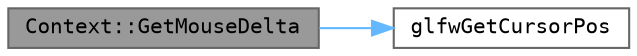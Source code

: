 digraph "Context::GetMouseDelta"
{
 // LATEX_PDF_SIZE
  bgcolor="transparent";
  edge [fontname=Terminal,fontsize=10,labelfontname=Helvetica,labelfontsize=10];
  node [fontname=Terminal,fontsize=10,shape=box,height=0.2,width=0.4];
  rankdir="LR";
  Node1 [label="Context::GetMouseDelta",height=0.2,width=0.4,color="gray40", fillcolor="grey60", style="filled", fontcolor="black",tooltip="Mouse movement"];
  Node1 -> Node2 [color="steelblue1",style="solid"];
  Node2 [label="glfwGetCursorPos",height=0.2,width=0.4,color="grey40", fillcolor="white", style="filled",URL="$group__input.html#gad289438eb7cf53d11eca685373f44105",tooltip="Retrieves the position of the cursor relative to the content area of the window."];
}
